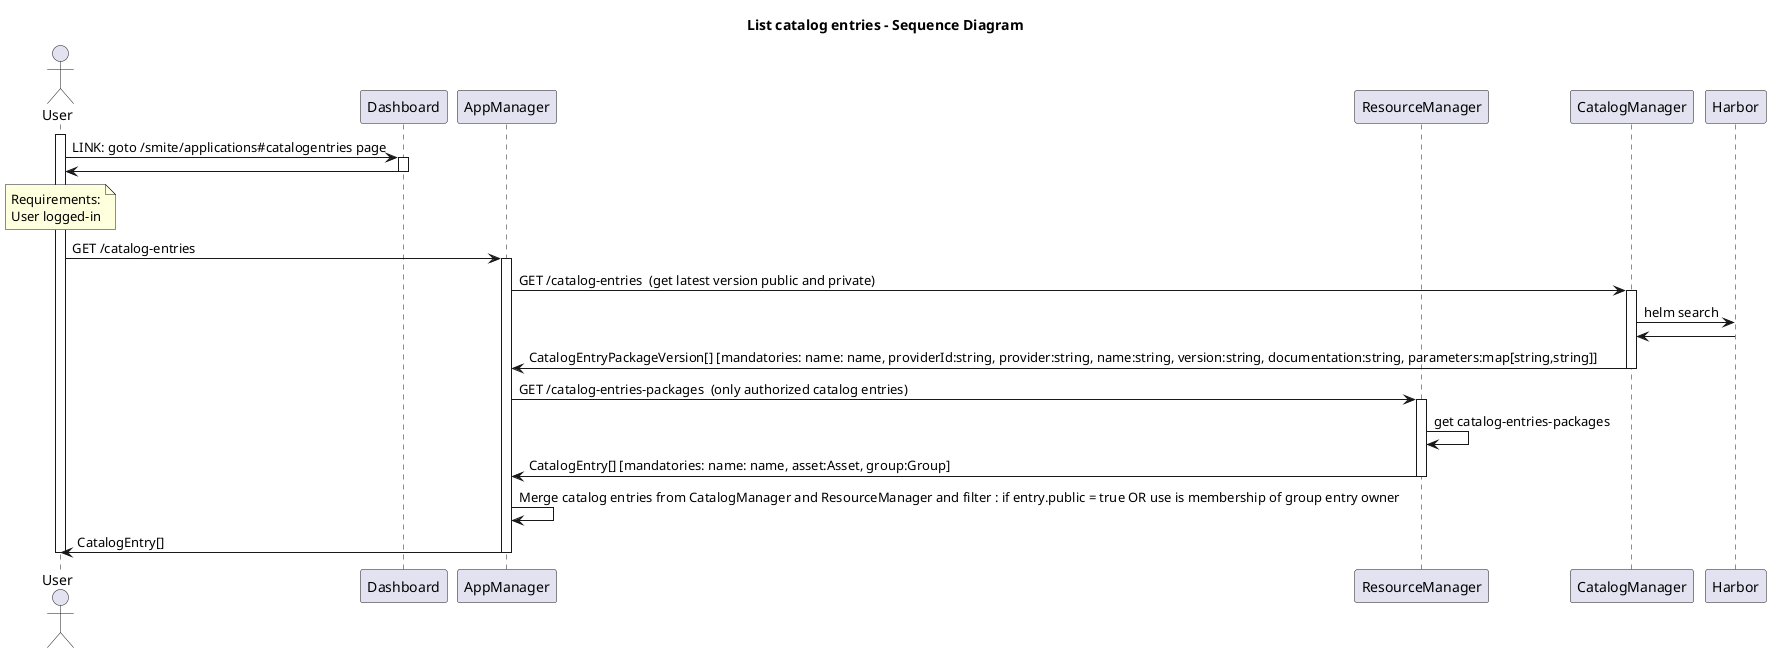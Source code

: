 @startuml
title "List catalog entries - Sequence Diagram"

actor User
'boundary Proxy
participant Dashboard as UI
participant AppManager
participant ResourceManager
participant CatalogManager

activate User
User -> UI: LINK: goto /smite/applications#catalogentries page
activate UI
UI -> User:
deactivate UI

note over User
  Requirements:
  User logged-in
end note

User -> AppManager: GET /catalog-entries
activate AppManager

AppManager -> CatalogManager: GET /catalog-entries  (get latest version public and private)
activate CatalogManager
CatalogManager -> Harbor : helm search
CatalogManager <- Harbor
AppManager <- CatalogManager : CatalogEntryPackageVersion[] [mandatories: name: name, providerId:string, provider:string, name:string, version:string, documentation:string, parameters:map[string,string]]
deactivate CatalogManager

AppManager -> ResourceManager: GET /catalog-entries-packages  (only authorized catalog entries)
activate ResourceManager
ResourceManager -> ResourceManager : get catalog-entries-packages
AppManager <- ResourceManager : CatalogEntry[] [mandatories: name: name, asset:Asset, group:Group]
deactivate ResourceManager
AppManager -> AppManager : Merge catalog entries from CatalogManager and ResourceManager and filter : if entry.public = true OR use is membership of group entry owner
User <- AppManager : CatalogEntry[]
deactivate AppManager

deactivate User


@enduml